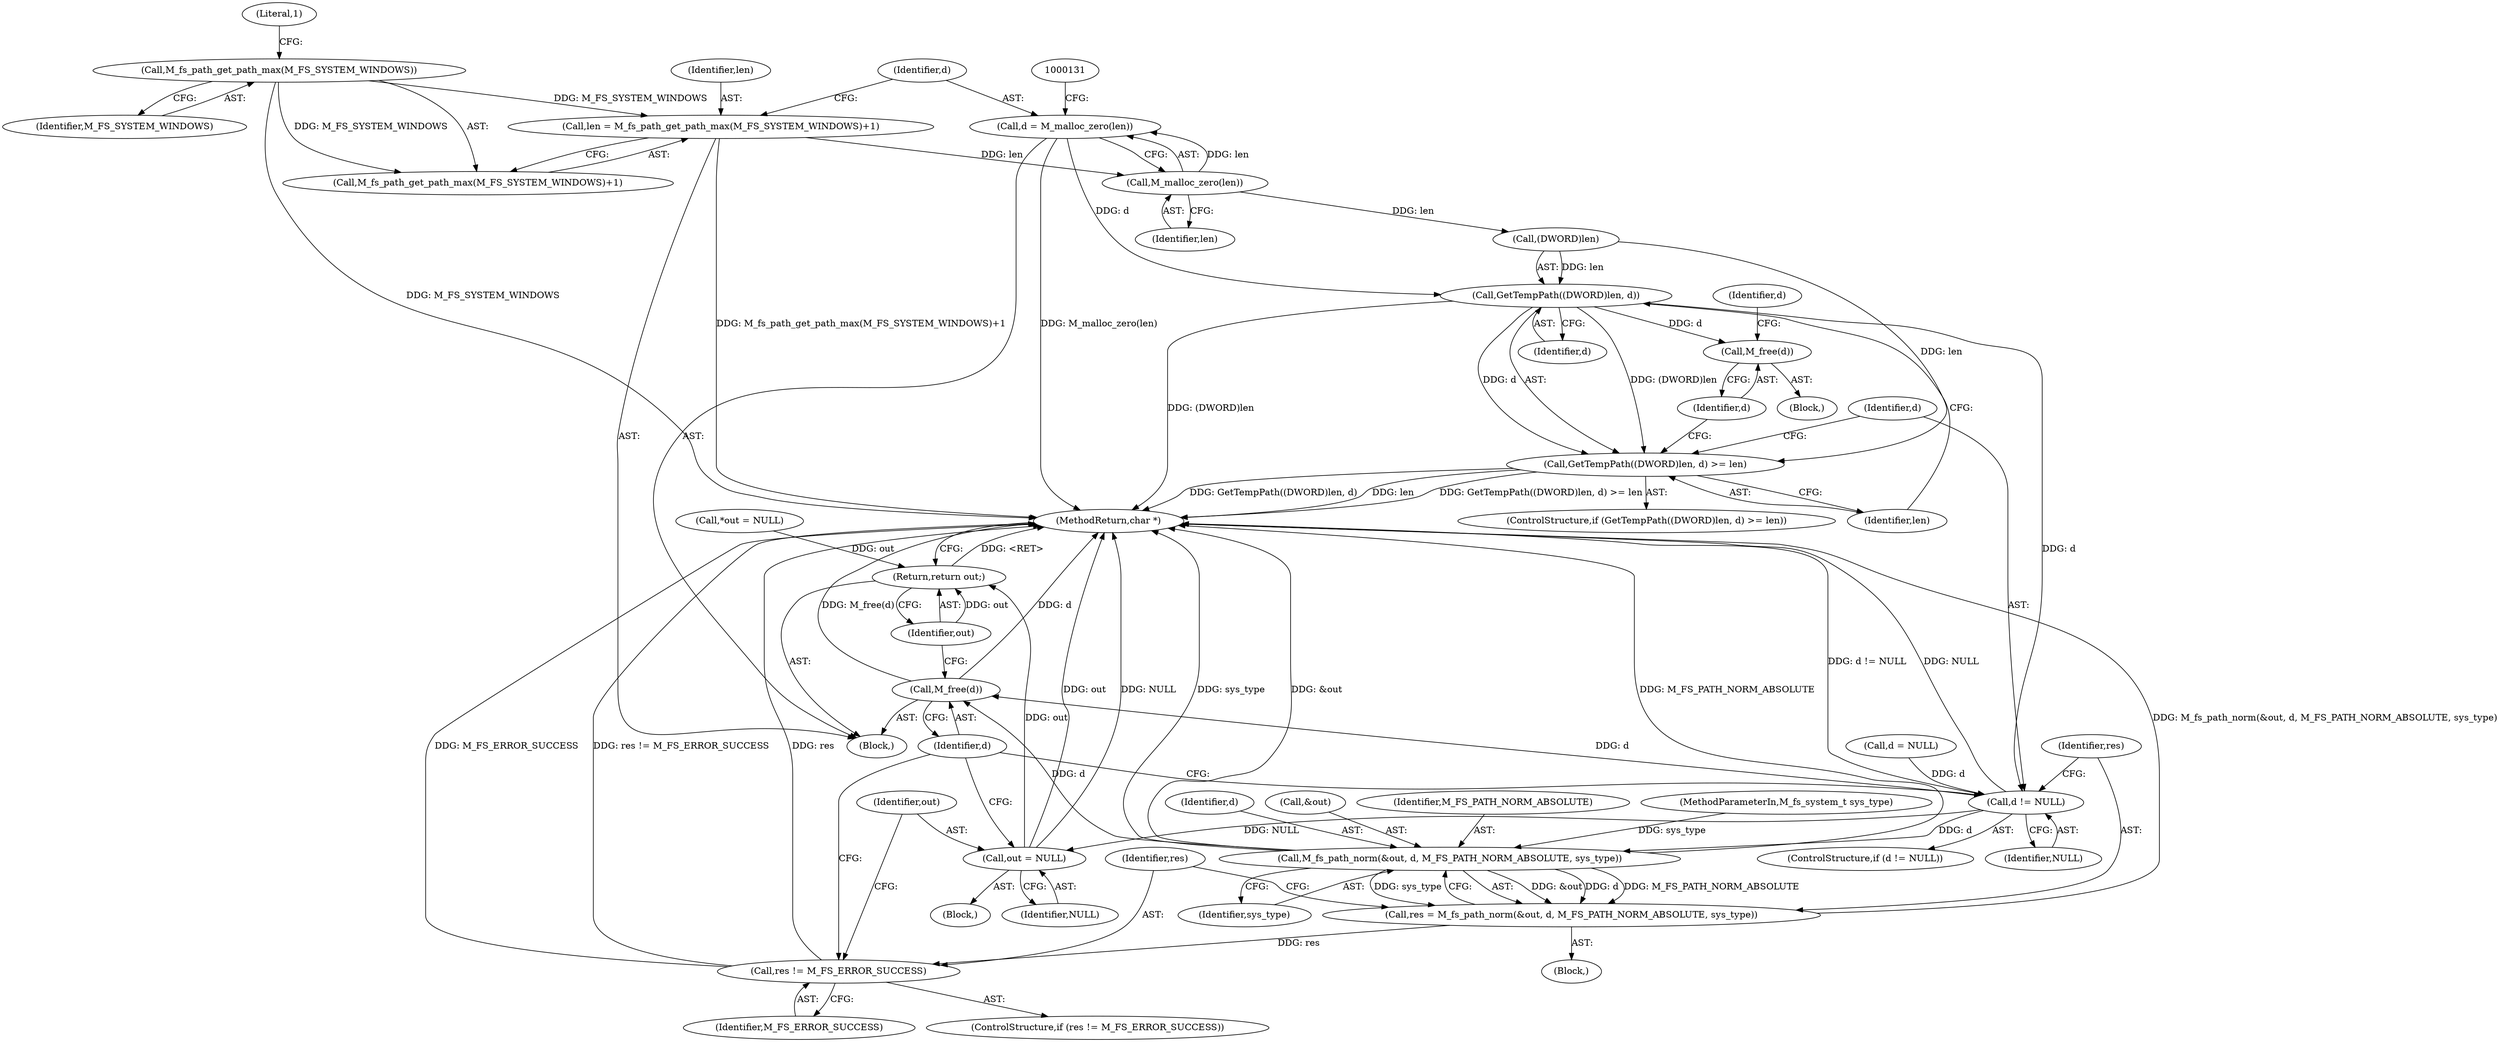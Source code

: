 digraph "0_mstdlib_db124b8f607dd0a40a9aef2d4d468fad433522a7_6@API" {
"1000123" [label="(Call,d = M_malloc_zero(len))"];
"1000125" [label="(Call,M_malloc_zero(len))"];
"1000117" [label="(Call,len = M_fs_path_get_path_max(M_FS_SYSTEM_WINDOWS)+1)"];
"1000120" [label="(Call,M_fs_path_get_path_max(M_FS_SYSTEM_WINDOWS))"];
"1000129" [label="(Call,GetTempPath((DWORD)len, d))"];
"1000128" [label="(Call,GetTempPath((DWORD)len, d) >= len)"];
"1000136" [label="(Call,M_free(d))"];
"1000142" [label="(Call,d != NULL)"];
"1000148" [label="(Call,M_fs_path_norm(&out, d, M_FS_PATH_NORM_ABSOLUTE, sys_type))"];
"1000146" [label="(Call,res = M_fs_path_norm(&out, d, M_FS_PATH_NORM_ABSOLUTE, sys_type))"];
"1000155" [label="(Call,res != M_FS_ERROR_SUCCESS)"];
"1000162" [label="(Call,M_free(d))"];
"1000159" [label="(Call,out = NULL)"];
"1000164" [label="(Return,return out;)"];
"1000139" [label="(Identifier,d)"];
"1000166" [label="(MethodReturn,char *)"];
"1000126" [label="(Identifier,len)"];
"1000128" [label="(Call,GetTempPath((DWORD)len, d) >= len)"];
"1000122" [label="(Literal,1)"];
"1000151" [label="(Identifier,d)"];
"1000130" [label="(Call,(DWORD)len)"];
"1000137" [label="(Identifier,d)"];
"1000143" [label="(Identifier,d)"];
"1000155" [label="(Call,res != M_FS_ERROR_SUCCESS)"];
"1000157" [label="(Identifier,M_FS_ERROR_SUCCESS)"];
"1000117" [label="(Call,len = M_fs_path_get_path_max(M_FS_SYSTEM_WINDOWS)+1)"];
"1000141" [label="(ControlStructure,if (d != NULL))"];
"1000165" [label="(Identifier,out)"];
"1000120" [label="(Call,M_fs_path_get_path_max(M_FS_SYSTEM_WINDOWS))"];
"1000161" [label="(Identifier,NULL)"];
"1000142" [label="(Call,d != NULL)"];
"1000156" [label="(Identifier,res)"];
"1000119" [label="(Call,M_fs_path_get_path_max(M_FS_SYSTEM_WINDOWS)+1)"];
"1000118" [label="(Identifier,len)"];
"1000136" [label="(Call,M_free(d))"];
"1000138" [label="(Call,d = NULL)"];
"1000135" [label="(Block,)"];
"1000147" [label="(Identifier,res)"];
"1000148" [label="(Call,M_fs_path_norm(&out, d, M_FS_PATH_NORM_ABSOLUTE, sys_type))"];
"1000160" [label="(Identifier,out)"];
"1000164" [label="(Return,return out;)"];
"1000146" [label="(Call,res = M_fs_path_norm(&out, d, M_FS_PATH_NORM_ABSOLUTE, sys_type))"];
"1000124" [label="(Identifier,d)"];
"1000129" [label="(Call,GetTempPath((DWORD)len, d))"];
"1000153" [label="(Identifier,sys_type)"];
"1000133" [label="(Identifier,d)"];
"1000159" [label="(Call,out = NULL)"];
"1000125" [label="(Call,M_malloc_zero(len))"];
"1000127" [label="(ControlStructure,if (GetTempPath((DWORD)len, d) >= len))"];
"1000162" [label="(Call,M_free(d))"];
"1000112" [label="(Call,*out = NULL)"];
"1000163" [label="(Identifier,d)"];
"1000106" [label="(Block,)"];
"1000149" [label="(Call,&out)"];
"1000154" [label="(ControlStructure,if (res != M_FS_ERROR_SUCCESS))"];
"1000134" [label="(Identifier,len)"];
"1000152" [label="(Identifier,M_FS_PATH_NORM_ABSOLUTE)"];
"1000145" [label="(Block,)"];
"1000105" [label="(MethodParameterIn,M_fs_system_t sys_type)"];
"1000158" [label="(Block,)"];
"1000121" [label="(Identifier,M_FS_SYSTEM_WINDOWS)"];
"1000123" [label="(Call,d = M_malloc_zero(len))"];
"1000144" [label="(Identifier,NULL)"];
"1000123" -> "1000106"  [label="AST: "];
"1000123" -> "1000125"  [label="CFG: "];
"1000124" -> "1000123"  [label="AST: "];
"1000125" -> "1000123"  [label="AST: "];
"1000131" -> "1000123"  [label="CFG: "];
"1000123" -> "1000166"  [label="DDG: M_malloc_zero(len)"];
"1000125" -> "1000123"  [label="DDG: len"];
"1000123" -> "1000129"  [label="DDG: d"];
"1000125" -> "1000126"  [label="CFG: "];
"1000126" -> "1000125"  [label="AST: "];
"1000117" -> "1000125"  [label="DDG: len"];
"1000125" -> "1000130"  [label="DDG: len"];
"1000117" -> "1000106"  [label="AST: "];
"1000117" -> "1000119"  [label="CFG: "];
"1000118" -> "1000117"  [label="AST: "];
"1000119" -> "1000117"  [label="AST: "];
"1000124" -> "1000117"  [label="CFG: "];
"1000117" -> "1000166"  [label="DDG: M_fs_path_get_path_max(M_FS_SYSTEM_WINDOWS)+1"];
"1000120" -> "1000117"  [label="DDG: M_FS_SYSTEM_WINDOWS"];
"1000120" -> "1000119"  [label="AST: "];
"1000120" -> "1000121"  [label="CFG: "];
"1000121" -> "1000120"  [label="AST: "];
"1000122" -> "1000120"  [label="CFG: "];
"1000120" -> "1000166"  [label="DDG: M_FS_SYSTEM_WINDOWS"];
"1000120" -> "1000119"  [label="DDG: M_FS_SYSTEM_WINDOWS"];
"1000129" -> "1000128"  [label="AST: "];
"1000129" -> "1000133"  [label="CFG: "];
"1000130" -> "1000129"  [label="AST: "];
"1000133" -> "1000129"  [label="AST: "];
"1000134" -> "1000129"  [label="CFG: "];
"1000129" -> "1000166"  [label="DDG: (DWORD)len"];
"1000129" -> "1000128"  [label="DDG: (DWORD)len"];
"1000129" -> "1000128"  [label="DDG: d"];
"1000130" -> "1000129"  [label="DDG: len"];
"1000129" -> "1000136"  [label="DDG: d"];
"1000129" -> "1000142"  [label="DDG: d"];
"1000128" -> "1000127"  [label="AST: "];
"1000128" -> "1000134"  [label="CFG: "];
"1000134" -> "1000128"  [label="AST: "];
"1000137" -> "1000128"  [label="CFG: "];
"1000143" -> "1000128"  [label="CFG: "];
"1000128" -> "1000166"  [label="DDG: GetTempPath((DWORD)len, d)"];
"1000128" -> "1000166"  [label="DDG: len"];
"1000128" -> "1000166"  [label="DDG: GetTempPath((DWORD)len, d) >= len"];
"1000130" -> "1000128"  [label="DDG: len"];
"1000136" -> "1000135"  [label="AST: "];
"1000136" -> "1000137"  [label="CFG: "];
"1000137" -> "1000136"  [label="AST: "];
"1000139" -> "1000136"  [label="CFG: "];
"1000142" -> "1000141"  [label="AST: "];
"1000142" -> "1000144"  [label="CFG: "];
"1000143" -> "1000142"  [label="AST: "];
"1000144" -> "1000142"  [label="AST: "];
"1000147" -> "1000142"  [label="CFG: "];
"1000163" -> "1000142"  [label="CFG: "];
"1000142" -> "1000166"  [label="DDG: d != NULL"];
"1000142" -> "1000166"  [label="DDG: NULL"];
"1000138" -> "1000142"  [label="DDG: d"];
"1000142" -> "1000148"  [label="DDG: d"];
"1000142" -> "1000159"  [label="DDG: NULL"];
"1000142" -> "1000162"  [label="DDG: d"];
"1000148" -> "1000146"  [label="AST: "];
"1000148" -> "1000153"  [label="CFG: "];
"1000149" -> "1000148"  [label="AST: "];
"1000151" -> "1000148"  [label="AST: "];
"1000152" -> "1000148"  [label="AST: "];
"1000153" -> "1000148"  [label="AST: "];
"1000146" -> "1000148"  [label="CFG: "];
"1000148" -> "1000166"  [label="DDG: M_FS_PATH_NORM_ABSOLUTE"];
"1000148" -> "1000166"  [label="DDG: sys_type"];
"1000148" -> "1000166"  [label="DDG: &out"];
"1000148" -> "1000146"  [label="DDG: &out"];
"1000148" -> "1000146"  [label="DDG: d"];
"1000148" -> "1000146"  [label="DDG: M_FS_PATH_NORM_ABSOLUTE"];
"1000148" -> "1000146"  [label="DDG: sys_type"];
"1000105" -> "1000148"  [label="DDG: sys_type"];
"1000148" -> "1000162"  [label="DDG: d"];
"1000146" -> "1000145"  [label="AST: "];
"1000147" -> "1000146"  [label="AST: "];
"1000156" -> "1000146"  [label="CFG: "];
"1000146" -> "1000166"  [label="DDG: M_fs_path_norm(&out, d, M_FS_PATH_NORM_ABSOLUTE, sys_type)"];
"1000146" -> "1000155"  [label="DDG: res"];
"1000155" -> "1000154"  [label="AST: "];
"1000155" -> "1000157"  [label="CFG: "];
"1000156" -> "1000155"  [label="AST: "];
"1000157" -> "1000155"  [label="AST: "];
"1000160" -> "1000155"  [label="CFG: "];
"1000163" -> "1000155"  [label="CFG: "];
"1000155" -> "1000166"  [label="DDG: M_FS_ERROR_SUCCESS"];
"1000155" -> "1000166"  [label="DDG: res != M_FS_ERROR_SUCCESS"];
"1000155" -> "1000166"  [label="DDG: res"];
"1000162" -> "1000106"  [label="AST: "];
"1000162" -> "1000163"  [label="CFG: "];
"1000163" -> "1000162"  [label="AST: "];
"1000165" -> "1000162"  [label="CFG: "];
"1000162" -> "1000166"  [label="DDG: d"];
"1000162" -> "1000166"  [label="DDG: M_free(d)"];
"1000159" -> "1000158"  [label="AST: "];
"1000159" -> "1000161"  [label="CFG: "];
"1000160" -> "1000159"  [label="AST: "];
"1000161" -> "1000159"  [label="AST: "];
"1000163" -> "1000159"  [label="CFG: "];
"1000159" -> "1000166"  [label="DDG: out"];
"1000159" -> "1000166"  [label="DDG: NULL"];
"1000159" -> "1000164"  [label="DDG: out"];
"1000164" -> "1000106"  [label="AST: "];
"1000164" -> "1000165"  [label="CFG: "];
"1000165" -> "1000164"  [label="AST: "];
"1000166" -> "1000164"  [label="CFG: "];
"1000164" -> "1000166"  [label="DDG: <RET>"];
"1000165" -> "1000164"  [label="DDG: out"];
"1000112" -> "1000164"  [label="DDG: out"];
}
